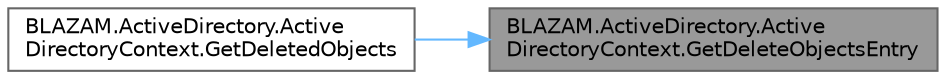 digraph "BLAZAM.ActiveDirectory.ActiveDirectoryContext.GetDeleteObjectsEntry"
{
 // LATEX_PDF_SIZE
  bgcolor="transparent";
  edge [fontname=Helvetica,fontsize=10,labelfontname=Helvetica,labelfontsize=10];
  node [fontname=Helvetica,fontsize=10,shape=box,height=0.2,width=0.4];
  rankdir="RL";
  Node1 [id="Node000001",label="BLAZAM.ActiveDirectory.Active\lDirectoryContext.GetDeleteObjectsEntry",height=0.2,width=0.4,color="gray40", fillcolor="grey60", style="filled", fontcolor="black",tooltip="Gets the root entry for deleted objects in Active Directory."];
  Node1 -> Node2 [id="edge2_Node000001_Node000002",dir="back",color="steelblue1",style="solid",tooltip=" "];
  Node2 [id="Node000002",label="BLAZAM.ActiveDirectory.Active\lDirectoryContext.GetDeletedObjects",height=0.2,width=0.4,color="grey40", fillcolor="white", style="filled",URL="$class_b_l_a_z_a_m_1_1_active_directory_1_1_active_directory_context.html#afc7764e67a80125fcc45f755981f6074",tooltip="Gets all deleted entries from Active Directory."];
}
